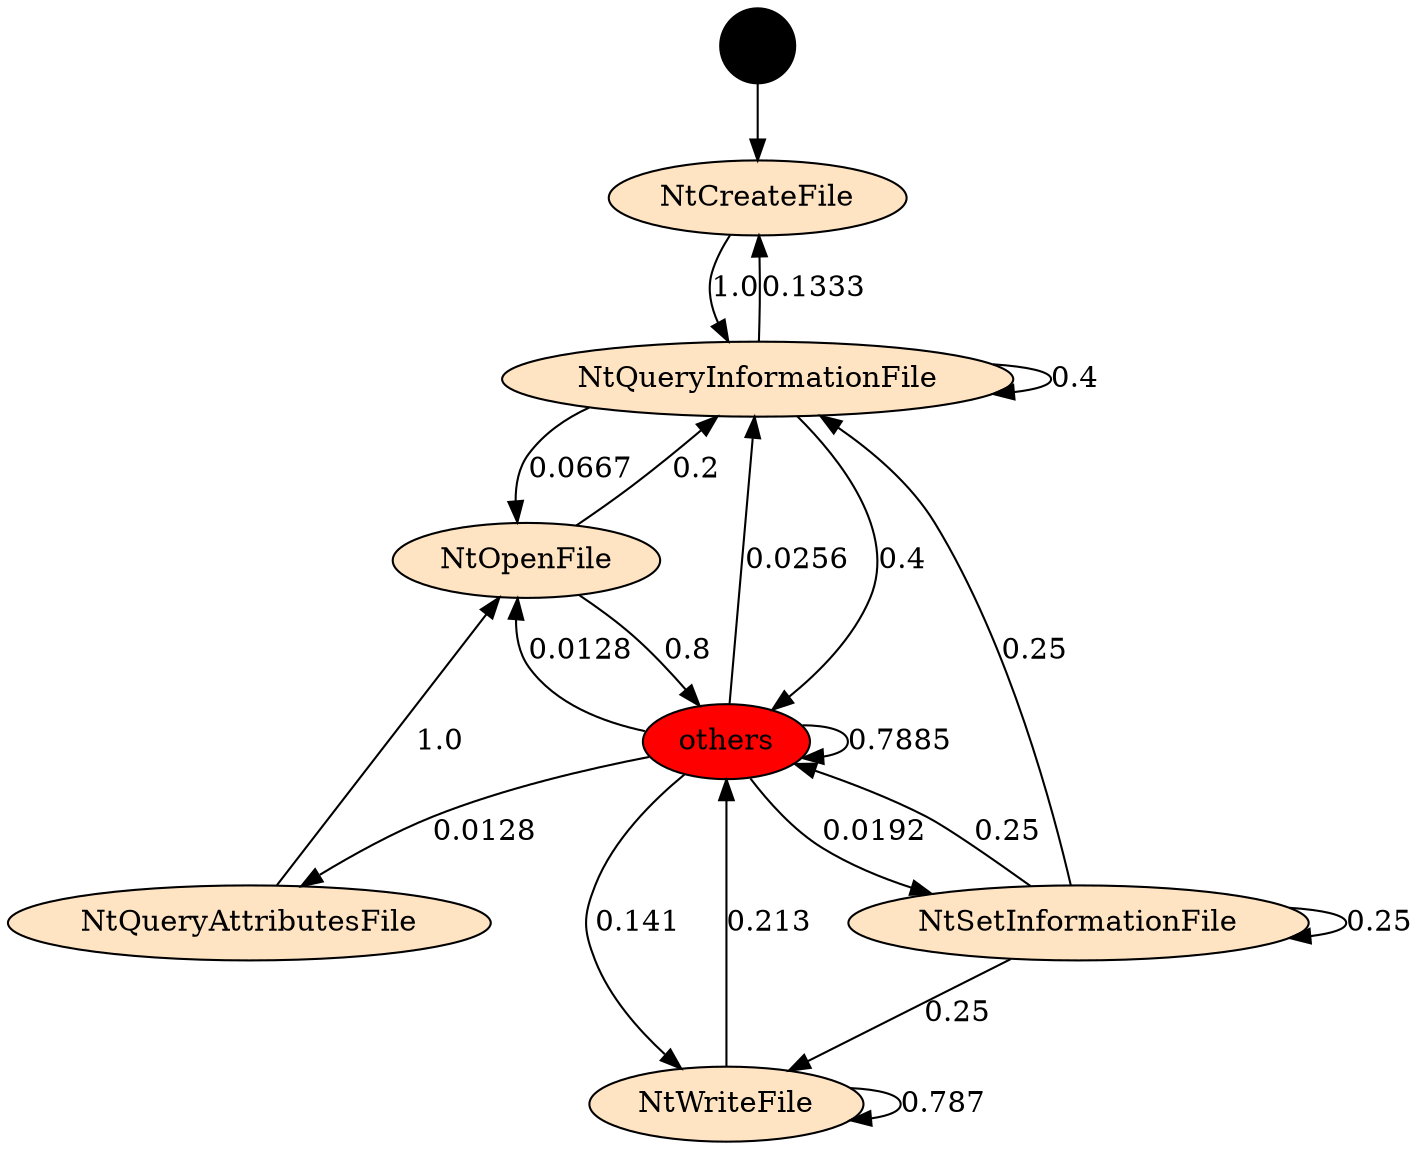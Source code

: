 digraph "./API_PER_CATEGORY/CopyFileEx.exe_1588_Files and I_O (Local file system)_API_per_Category_Transition_Matrix" {
	NtCreateFile [label=NtCreateFile fillcolor=bisque style=filled]
	NtQueryInformationFile [label=NtQueryInformationFile fillcolor=bisque style=filled]
	NtCreateFile -> NtQueryInformationFile [label=1.0]
	Start [label="" fillcolor=black fontcolor=white shape=circle style=filled]
	Start -> NtCreateFile
	NtQueryInformationFile [label=NtQueryInformationFile fillcolor=bisque style=filled]
	NtCreateFile [label=NtCreateFile fillcolor=bisque style=filled]
	NtQueryInformationFile -> NtCreateFile [label=0.1333]
	NtQueryInformationFile [label=NtQueryInformationFile fillcolor=bisque style=filled]
	NtQueryInformationFile [label=NtQueryInformationFile fillcolor=bisque style=filled]
	NtQueryInformationFile -> NtQueryInformationFile [label=0.4]
	NtQueryInformationFile [label=NtQueryInformationFile fillcolor=bisque style=filled]
	others [label=others fillcolor=red style=filled]
	NtQueryInformationFile -> others [label=0.4]
	NtQueryInformationFile [label=NtQueryInformationFile fillcolor=bisque style=filled]
	NtOpenFile [label=NtOpenFile fillcolor=bisque style=filled]
	NtQueryInformationFile -> NtOpenFile [label=0.0667]
	others [label=others fillcolor=red style=filled]
	NtQueryInformationFile [label=NtQueryInformationFile fillcolor=bisque style=filled]
	others -> NtQueryInformationFile [label=0.0256]
	others [label=others fillcolor=red style=filled]
	others [label=others fillcolor=red style=filled]
	others -> others [label=0.7885]
	others [label=others fillcolor=red style=filled]
	NtQueryAttributesFile [label=NtQueryAttributesFile fillcolor=bisque style=filled]
	others -> NtQueryAttributesFile [label=0.0128]
	others [label=others fillcolor=red style=filled]
	NtOpenFile [label=NtOpenFile fillcolor=bisque style=filled]
	others -> NtOpenFile [label=0.0128]
	others [label=others fillcolor=red style=filled]
	NtSetInformationFile [label=NtSetInformationFile fillcolor=bisque style=filled]
	others -> NtSetInformationFile [label=0.0192]
	others [label=others fillcolor=red style=filled]
	NtWriteFile [label=NtWriteFile fillcolor=bisque style=filled]
	others -> NtWriteFile [label=0.141]
	NtQueryAttributesFile [label=NtQueryAttributesFile fillcolor=bisque style=filled]
	NtOpenFile [label=NtOpenFile fillcolor=bisque style=filled]
	NtQueryAttributesFile -> NtOpenFile [label=1.0]
	NtOpenFile [label=NtOpenFile fillcolor=bisque style=filled]
	NtQueryInformationFile [label=NtQueryInformationFile fillcolor=bisque style=filled]
	NtOpenFile -> NtQueryInformationFile [label=0.2]
	NtOpenFile [label=NtOpenFile fillcolor=bisque style=filled]
	others [label=others fillcolor=red style=filled]
	NtOpenFile -> others [label=0.8]
	NtSetInformationFile [label=NtSetInformationFile fillcolor=bisque style=filled]
	NtQueryInformationFile [label=NtQueryInformationFile fillcolor=bisque style=filled]
	NtSetInformationFile -> NtQueryInformationFile [label=0.25]
	NtSetInformationFile [label=NtSetInformationFile fillcolor=bisque style=filled]
	others [label=others fillcolor=red style=filled]
	NtSetInformationFile -> others [label=0.25]
	NtSetInformationFile [label=NtSetInformationFile fillcolor=bisque style=filled]
	NtSetInformationFile [label=NtSetInformationFile fillcolor=bisque style=filled]
	NtSetInformationFile -> NtSetInformationFile [label=0.25]
	NtSetInformationFile [label=NtSetInformationFile fillcolor=bisque style=filled]
	NtWriteFile [label=NtWriteFile fillcolor=bisque style=filled]
	NtSetInformationFile -> NtWriteFile [label=0.25]
	NtWriteFile [label=NtWriteFile fillcolor=bisque style=filled]
	others [label=others fillcolor=red style=filled]
	NtWriteFile -> others [label=0.213]
	NtWriteFile [label=NtWriteFile fillcolor=bisque style=filled]
	NtWriteFile [label=NtWriteFile fillcolor=bisque style=filled]
	NtWriteFile -> NtWriteFile [label=0.787]
}
